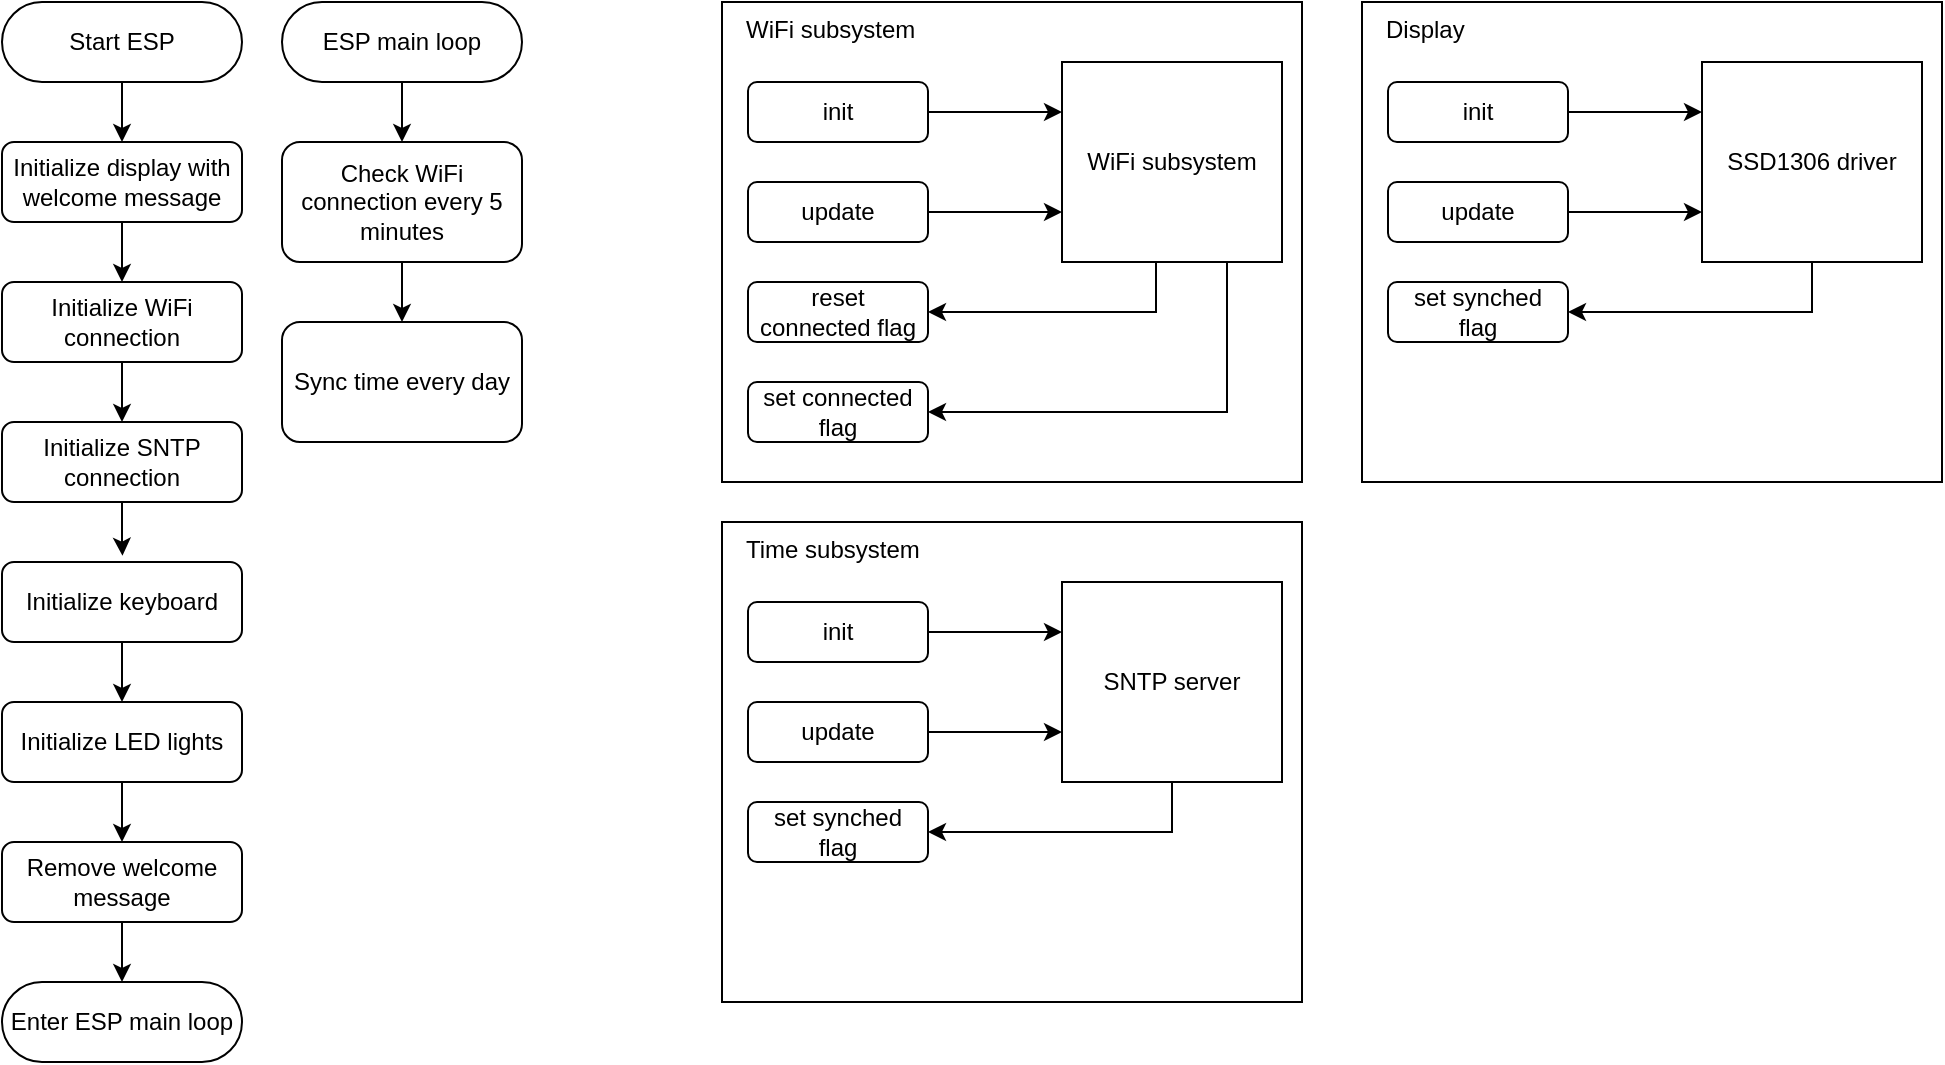 <mxfile version="24.7.8">
  <diagram id="C5RBs43oDa-KdzZeNtuy" name="Page-1">
    <mxGraphModel dx="537" dy="367" grid="1" gridSize="10" guides="1" tooltips="1" connect="1" arrows="1" fold="1" page="1" pageScale="1" pageWidth="827" pageHeight="1169" math="0" shadow="0">
      <root>
        <mxCell id="WIyWlLk6GJQsqaUBKTNV-0" />
        <mxCell id="WIyWlLk6GJQsqaUBKTNV-1" parent="WIyWlLk6GJQsqaUBKTNV-0" />
        <mxCell id="xErzYOFWVF3ollnnwEWR-6" style="edgeStyle=orthogonalEdgeStyle;rounded=0;orthogonalLoop=1;jettySize=auto;html=1;entryX=0.5;entryY=0;entryDx=0;entryDy=0;" edge="1" parent="WIyWlLk6GJQsqaUBKTNV-1" source="WIyWlLk6GJQsqaUBKTNV-3" target="xErzYOFWVF3ollnnwEWR-5">
          <mxGeometry relative="1" as="geometry" />
        </mxCell>
        <mxCell id="WIyWlLk6GJQsqaUBKTNV-3" value="Start ESP" style="rounded=1;whiteSpace=wrap;html=1;fontSize=12;glass=0;strokeWidth=1;shadow=0;arcSize=50;" parent="WIyWlLk6GJQsqaUBKTNV-1" vertex="1">
          <mxGeometry x="20" y="20" width="120" height="40" as="geometry" />
        </mxCell>
        <mxCell id="xErzYOFWVF3ollnnwEWR-3" style="edgeStyle=orthogonalEdgeStyle;rounded=0;orthogonalLoop=1;jettySize=auto;html=1;entryX=0.5;entryY=0;entryDx=0;entryDy=0;" edge="1" parent="WIyWlLk6GJQsqaUBKTNV-1" source="WIyWlLk6GJQsqaUBKTNV-7" target="xErzYOFWVF3ollnnwEWR-1">
          <mxGeometry relative="1" as="geometry" />
        </mxCell>
        <mxCell id="WIyWlLk6GJQsqaUBKTNV-7" value="Initialize WiFi connection" style="rounded=1;whiteSpace=wrap;html=1;fontSize=12;glass=0;strokeWidth=1;shadow=0;" parent="WIyWlLk6GJQsqaUBKTNV-1" vertex="1">
          <mxGeometry x="20" y="160" width="120" height="40" as="geometry" />
        </mxCell>
        <mxCell id="xErzYOFWVF3ollnnwEWR-1" value="Initialize SNTP connection" style="rounded=1;whiteSpace=wrap;html=1;fontSize=12;glass=0;strokeWidth=1;shadow=0;" vertex="1" parent="WIyWlLk6GJQsqaUBKTNV-1">
          <mxGeometry x="20" y="230" width="120" height="40" as="geometry" />
        </mxCell>
        <mxCell id="xErzYOFWVF3ollnnwEWR-9" style="edgeStyle=orthogonalEdgeStyle;rounded=0;orthogonalLoop=1;jettySize=auto;html=1;entryX=0.5;entryY=0;entryDx=0;entryDy=0;" edge="1" parent="WIyWlLk6GJQsqaUBKTNV-1" source="xErzYOFWVF3ollnnwEWR-2" target="xErzYOFWVF3ollnnwEWR-8">
          <mxGeometry relative="1" as="geometry" />
        </mxCell>
        <mxCell id="xErzYOFWVF3ollnnwEWR-2" value="Initialize keyboard" style="rounded=1;whiteSpace=wrap;html=1;fontSize=12;glass=0;strokeWidth=1;shadow=0;" vertex="1" parent="WIyWlLk6GJQsqaUBKTNV-1">
          <mxGeometry x="20" y="300" width="120" height="40" as="geometry" />
        </mxCell>
        <mxCell id="xErzYOFWVF3ollnnwEWR-4" style="edgeStyle=orthogonalEdgeStyle;rounded=0;orthogonalLoop=1;jettySize=auto;html=1;entryX=0.502;entryY=-0.079;entryDx=0;entryDy=0;entryPerimeter=0;" edge="1" parent="WIyWlLk6GJQsqaUBKTNV-1" source="xErzYOFWVF3ollnnwEWR-1" target="xErzYOFWVF3ollnnwEWR-2">
          <mxGeometry relative="1" as="geometry" />
        </mxCell>
        <mxCell id="xErzYOFWVF3ollnnwEWR-7" style="edgeStyle=orthogonalEdgeStyle;rounded=0;orthogonalLoop=1;jettySize=auto;html=1;entryX=0.5;entryY=0;entryDx=0;entryDy=0;" edge="1" parent="WIyWlLk6GJQsqaUBKTNV-1" source="xErzYOFWVF3ollnnwEWR-5" target="WIyWlLk6GJQsqaUBKTNV-7">
          <mxGeometry relative="1" as="geometry" />
        </mxCell>
        <mxCell id="xErzYOFWVF3ollnnwEWR-5" value="Initialize display with welcome message" style="rounded=1;whiteSpace=wrap;html=1;fontSize=12;glass=0;strokeWidth=1;shadow=0;" vertex="1" parent="WIyWlLk6GJQsqaUBKTNV-1">
          <mxGeometry x="20" y="90" width="120" height="40" as="geometry" />
        </mxCell>
        <mxCell id="xErzYOFWVF3ollnnwEWR-11" style="edgeStyle=orthogonalEdgeStyle;rounded=0;orthogonalLoop=1;jettySize=auto;html=1;entryX=0.5;entryY=0;entryDx=0;entryDy=0;" edge="1" parent="WIyWlLk6GJQsqaUBKTNV-1" source="xErzYOFWVF3ollnnwEWR-8" target="xErzYOFWVF3ollnnwEWR-10">
          <mxGeometry relative="1" as="geometry" />
        </mxCell>
        <mxCell id="xErzYOFWVF3ollnnwEWR-8" value="Initialize LED lights" style="rounded=1;whiteSpace=wrap;html=1;fontSize=12;glass=0;strokeWidth=1;shadow=0;" vertex="1" parent="WIyWlLk6GJQsqaUBKTNV-1">
          <mxGeometry x="20" y="370" width="120" height="40" as="geometry" />
        </mxCell>
        <mxCell id="xErzYOFWVF3ollnnwEWR-22" style="edgeStyle=orthogonalEdgeStyle;rounded=0;orthogonalLoop=1;jettySize=auto;html=1;" edge="1" parent="WIyWlLk6GJQsqaUBKTNV-1" source="xErzYOFWVF3ollnnwEWR-10" target="xErzYOFWVF3ollnnwEWR-21">
          <mxGeometry relative="1" as="geometry" />
        </mxCell>
        <mxCell id="xErzYOFWVF3ollnnwEWR-10" value="Remove welcome message" style="rounded=1;whiteSpace=wrap;html=1;fontSize=12;glass=0;strokeWidth=1;shadow=0;" vertex="1" parent="WIyWlLk6GJQsqaUBKTNV-1">
          <mxGeometry x="20" y="440" width="120" height="40" as="geometry" />
        </mxCell>
        <mxCell id="xErzYOFWVF3ollnnwEWR-15" value="WiFi subsystem" style="rounded=0;whiteSpace=wrap;html=1;verticalAlign=top;align=left;spacingLeft=10;" vertex="1" parent="WIyWlLk6GJQsqaUBKTNV-1">
          <mxGeometry x="380" y="20" width="290" height="240" as="geometry" />
        </mxCell>
        <mxCell id="xErzYOFWVF3ollnnwEWR-19" style="edgeStyle=orthogonalEdgeStyle;rounded=0;orthogonalLoop=1;jettySize=auto;html=1;entryX=0;entryY=0.25;entryDx=0;entryDy=0;" edge="1" parent="WIyWlLk6GJQsqaUBKTNV-1" source="xErzYOFWVF3ollnnwEWR-16" target="xErzYOFWVF3ollnnwEWR-48">
          <mxGeometry relative="1" as="geometry">
            <mxPoint x="577" y="70.75" as="targetPoint" />
          </mxGeometry>
        </mxCell>
        <mxCell id="xErzYOFWVF3ollnnwEWR-16" value="init" style="rounded=1;whiteSpace=wrap;html=1;fontSize=12;glass=0;strokeWidth=1;shadow=0;" vertex="1" parent="WIyWlLk6GJQsqaUBKTNV-1">
          <mxGeometry x="393" y="60" width="90" height="30" as="geometry" />
        </mxCell>
        <mxCell id="xErzYOFWVF3ollnnwEWR-34" style="edgeStyle=orthogonalEdgeStyle;rounded=0;orthogonalLoop=1;jettySize=auto;html=1;entryX=1;entryY=0.5;entryDx=0;entryDy=0;exitX=0.5;exitY=1;exitDx=0;exitDy=0;" edge="1" parent="WIyWlLk6GJQsqaUBKTNV-1" source="xErzYOFWVF3ollnnwEWR-48" target="xErzYOFWVF3ollnnwEWR-32">
          <mxGeometry relative="1" as="geometry">
            <mxPoint x="597.75" y="133" as="sourcePoint" />
            <Array as="points">
              <mxPoint x="597" y="130" />
              <mxPoint x="597" y="175" />
            </Array>
          </mxGeometry>
        </mxCell>
        <mxCell id="xErzYOFWVF3ollnnwEWR-35" style="edgeStyle=orthogonalEdgeStyle;rounded=0;orthogonalLoop=1;jettySize=auto;html=1;exitX=0.75;exitY=1;exitDx=0;exitDy=0;entryX=1;entryY=0.5;entryDx=0;entryDy=0;" edge="1" parent="WIyWlLk6GJQsqaUBKTNV-1" source="xErzYOFWVF3ollnnwEWR-48" target="xErzYOFWVF3ollnnwEWR-33">
          <mxGeometry relative="1" as="geometry">
            <mxPoint x="639.25" y="133" as="sourcePoint" />
          </mxGeometry>
        </mxCell>
        <mxCell id="xErzYOFWVF3ollnnwEWR-28" style="edgeStyle=orthogonalEdgeStyle;rounded=0;orthogonalLoop=1;jettySize=auto;html=1;entryX=0;entryY=0.75;entryDx=0;entryDy=0;" edge="1" parent="WIyWlLk6GJQsqaUBKTNV-1" source="xErzYOFWVF3ollnnwEWR-20" target="xErzYOFWVF3ollnnwEWR-48">
          <mxGeometry relative="1" as="geometry">
            <mxPoint x="577" y="91.5" as="targetPoint" />
          </mxGeometry>
        </mxCell>
        <mxCell id="xErzYOFWVF3ollnnwEWR-20" value="update" style="rounded=1;whiteSpace=wrap;html=1;fontSize=12;glass=0;strokeWidth=1;shadow=0;" vertex="1" parent="WIyWlLk6GJQsqaUBKTNV-1">
          <mxGeometry x="393" y="110" width="90" height="30" as="geometry" />
        </mxCell>
        <mxCell id="xErzYOFWVF3ollnnwEWR-21" value="Enter ESP main loop" style="rounded=1;whiteSpace=wrap;html=1;fontSize=12;glass=0;strokeWidth=1;shadow=0;arcSize=50;" vertex="1" parent="WIyWlLk6GJQsqaUBKTNV-1">
          <mxGeometry x="20" y="510" width="120" height="40" as="geometry" />
        </mxCell>
        <mxCell id="xErzYOFWVF3ollnnwEWR-26" style="edgeStyle=orthogonalEdgeStyle;rounded=0;orthogonalLoop=1;jettySize=auto;html=1;entryX=0.5;entryY=0;entryDx=0;entryDy=0;" edge="1" parent="WIyWlLk6GJQsqaUBKTNV-1" source="xErzYOFWVF3ollnnwEWR-23" target="xErzYOFWVF3ollnnwEWR-24">
          <mxGeometry relative="1" as="geometry" />
        </mxCell>
        <mxCell id="xErzYOFWVF3ollnnwEWR-23" value="ESP main loop" style="rounded=1;whiteSpace=wrap;html=1;fontSize=12;glass=0;strokeWidth=1;shadow=0;arcSize=50;" vertex="1" parent="WIyWlLk6GJQsqaUBKTNV-1">
          <mxGeometry x="160" y="20" width="120" height="40" as="geometry" />
        </mxCell>
        <mxCell id="xErzYOFWVF3ollnnwEWR-27" style="edgeStyle=orthogonalEdgeStyle;rounded=0;orthogonalLoop=1;jettySize=auto;html=1;entryX=0.5;entryY=0;entryDx=0;entryDy=0;" edge="1" parent="WIyWlLk6GJQsqaUBKTNV-1" source="xErzYOFWVF3ollnnwEWR-24" target="xErzYOFWVF3ollnnwEWR-25">
          <mxGeometry relative="1" as="geometry" />
        </mxCell>
        <mxCell id="xErzYOFWVF3ollnnwEWR-24" value="Check WiFi connection every 5 minutes" style="rounded=1;whiteSpace=wrap;html=1;fontSize=12;glass=0;strokeWidth=1;shadow=0;" vertex="1" parent="WIyWlLk6GJQsqaUBKTNV-1">
          <mxGeometry x="160" y="90" width="120" height="60" as="geometry" />
        </mxCell>
        <mxCell id="xErzYOFWVF3ollnnwEWR-25" value="Sync time every day" style="rounded=1;whiteSpace=wrap;html=1;fontSize=12;glass=0;strokeWidth=1;shadow=0;" vertex="1" parent="WIyWlLk6GJQsqaUBKTNV-1">
          <mxGeometry x="160" y="180" width="120" height="60" as="geometry" />
        </mxCell>
        <mxCell id="xErzYOFWVF3ollnnwEWR-32" value="reset connected flag" style="rounded=1;whiteSpace=wrap;html=1;fontSize=12;glass=0;strokeWidth=1;shadow=0;spacing=5;" vertex="1" parent="WIyWlLk6GJQsqaUBKTNV-1">
          <mxGeometry x="393" y="160" width="90" height="30" as="geometry" />
        </mxCell>
        <mxCell id="xErzYOFWVF3ollnnwEWR-33" value="set connected flag" style="rounded=1;whiteSpace=wrap;html=1;fontSize=12;glass=0;strokeWidth=1;shadow=0;spacing=5;" vertex="1" parent="WIyWlLk6GJQsqaUBKTNV-1">
          <mxGeometry x="393" y="210" width="90" height="30" as="geometry" />
        </mxCell>
        <mxCell id="xErzYOFWVF3ollnnwEWR-36" value="Time subsystem" style="rounded=0;whiteSpace=wrap;html=1;verticalAlign=top;align=left;spacingLeft=10;" vertex="1" parent="WIyWlLk6GJQsqaUBKTNV-1">
          <mxGeometry x="380" y="280" width="290" height="240" as="geometry" />
        </mxCell>
        <mxCell id="xErzYOFWVF3ollnnwEWR-37" style="edgeStyle=orthogonalEdgeStyle;rounded=0;orthogonalLoop=1;jettySize=auto;html=1;entryX=0;entryY=0.25;entryDx=0;entryDy=0;" edge="1" source="xErzYOFWVF3ollnnwEWR-38" target="xErzYOFWVF3ollnnwEWR-49" parent="WIyWlLk6GJQsqaUBKTNV-1">
          <mxGeometry relative="1" as="geometry">
            <mxPoint x="577" y="335" as="targetPoint" />
          </mxGeometry>
        </mxCell>
        <mxCell id="xErzYOFWVF3ollnnwEWR-38" value="init" style="rounded=1;whiteSpace=wrap;html=1;fontSize=12;glass=0;strokeWidth=1;shadow=0;" vertex="1" parent="WIyWlLk6GJQsqaUBKTNV-1">
          <mxGeometry x="393" y="320" width="90" height="30" as="geometry" />
        </mxCell>
        <mxCell id="xErzYOFWVF3ollnnwEWR-47" style="edgeStyle=orthogonalEdgeStyle;rounded=0;orthogonalLoop=1;jettySize=auto;html=1;entryX=1;entryY=0.5;entryDx=0;entryDy=0;exitX=0.5;exitY=1;exitDx=0;exitDy=0;" edge="1" parent="WIyWlLk6GJQsqaUBKTNV-1" source="xErzYOFWVF3ollnnwEWR-49" target="xErzYOFWVF3ollnnwEWR-46">
          <mxGeometry relative="1" as="geometry">
            <mxPoint x="617" y="410" as="sourcePoint" />
            <Array as="points">
              <mxPoint x="605" y="435" />
            </Array>
          </mxGeometry>
        </mxCell>
        <mxCell id="xErzYOFWVF3ollnnwEWR-42" style="edgeStyle=orthogonalEdgeStyle;rounded=0;orthogonalLoop=1;jettySize=auto;html=1;entryX=0;entryY=0.75;entryDx=0;entryDy=0;" edge="1" source="xErzYOFWVF3ollnnwEWR-43" target="xErzYOFWVF3ollnnwEWR-49" parent="WIyWlLk6GJQsqaUBKTNV-1">
          <mxGeometry relative="1" as="geometry">
            <mxPoint x="577" y="385" as="targetPoint" />
          </mxGeometry>
        </mxCell>
        <mxCell id="xErzYOFWVF3ollnnwEWR-43" value="update" style="rounded=1;whiteSpace=wrap;html=1;fontSize=12;glass=0;strokeWidth=1;shadow=0;spacing=5;" vertex="1" parent="WIyWlLk6GJQsqaUBKTNV-1">
          <mxGeometry x="393" y="370" width="90" height="30" as="geometry" />
        </mxCell>
        <mxCell id="xErzYOFWVF3ollnnwEWR-46" value="set synched flag" style="rounded=1;whiteSpace=wrap;html=1;fontSize=12;glass=0;strokeWidth=1;shadow=0;spacingTop=0;spacingLeft=0;spacingBottom=0;spacingRight=0;spacing=5;" vertex="1" parent="WIyWlLk6GJQsqaUBKTNV-1">
          <mxGeometry x="393" y="420" width="90" height="30" as="geometry" />
        </mxCell>
        <mxCell id="xErzYOFWVF3ollnnwEWR-48" value="WiFi subsystem" style="rounded=0;whiteSpace=wrap;html=1;shadow=0;glass=0;strokeColor=default;strokeWidth=1;align=center;verticalAlign=middle;spacingLeft=0;spacingRight=0;spacingTop=0;spacingBottom=0;spacing=5;fontFamily=Helvetica;fontSize=12;fontColor=default;fillColor=default;" vertex="1" parent="WIyWlLk6GJQsqaUBKTNV-1">
          <mxGeometry x="550" y="50" width="110" height="100" as="geometry" />
        </mxCell>
        <mxCell id="xErzYOFWVF3ollnnwEWR-49" value="SNTP server" style="rounded=0;whiteSpace=wrap;html=1;shadow=0;glass=0;strokeColor=default;strokeWidth=1;align=center;verticalAlign=middle;spacingLeft=0;spacingRight=0;spacingTop=0;spacingBottom=0;spacing=5;fontFamily=Helvetica;fontSize=12;fontColor=default;fillColor=default;" vertex="1" parent="WIyWlLk6GJQsqaUBKTNV-1">
          <mxGeometry x="550" y="310" width="110" height="100" as="geometry" />
        </mxCell>
        <mxCell id="xErzYOFWVF3ollnnwEWR-50" value="Display" style="rounded=0;whiteSpace=wrap;html=1;verticalAlign=top;align=left;spacingLeft=10;" vertex="1" parent="WIyWlLk6GJQsqaUBKTNV-1">
          <mxGeometry x="700" y="20" width="290" height="240" as="geometry" />
        </mxCell>
        <mxCell id="xErzYOFWVF3ollnnwEWR-51" style="edgeStyle=orthogonalEdgeStyle;rounded=0;orthogonalLoop=1;jettySize=auto;html=1;entryX=0;entryY=0.25;entryDx=0;entryDy=0;" edge="1" source="xErzYOFWVF3ollnnwEWR-52" target="xErzYOFWVF3ollnnwEWR-57" parent="WIyWlLk6GJQsqaUBKTNV-1">
          <mxGeometry relative="1" as="geometry">
            <mxPoint x="897" y="75" as="targetPoint" />
          </mxGeometry>
        </mxCell>
        <mxCell id="xErzYOFWVF3ollnnwEWR-52" value="init" style="rounded=1;whiteSpace=wrap;html=1;fontSize=12;glass=0;strokeWidth=1;shadow=0;" vertex="1" parent="WIyWlLk6GJQsqaUBKTNV-1">
          <mxGeometry x="713" y="60" width="90" height="30" as="geometry" />
        </mxCell>
        <mxCell id="xErzYOFWVF3ollnnwEWR-53" style="edgeStyle=orthogonalEdgeStyle;rounded=0;orthogonalLoop=1;jettySize=auto;html=1;entryX=1;entryY=0.5;entryDx=0;entryDy=0;exitX=0.5;exitY=1;exitDx=0;exitDy=0;" edge="1" source="xErzYOFWVF3ollnnwEWR-57" target="xErzYOFWVF3ollnnwEWR-56" parent="WIyWlLk6GJQsqaUBKTNV-1">
          <mxGeometry relative="1" as="geometry">
            <mxPoint x="937" y="150" as="sourcePoint" />
            <Array as="points">
              <mxPoint x="925" y="175" />
            </Array>
          </mxGeometry>
        </mxCell>
        <mxCell id="xErzYOFWVF3ollnnwEWR-54" style="edgeStyle=orthogonalEdgeStyle;rounded=0;orthogonalLoop=1;jettySize=auto;html=1;entryX=0;entryY=0.75;entryDx=0;entryDy=0;" edge="1" source="xErzYOFWVF3ollnnwEWR-55" target="xErzYOFWVF3ollnnwEWR-57" parent="WIyWlLk6GJQsqaUBKTNV-1">
          <mxGeometry relative="1" as="geometry">
            <mxPoint x="897" y="125" as="targetPoint" />
          </mxGeometry>
        </mxCell>
        <mxCell id="xErzYOFWVF3ollnnwEWR-55" value="update" style="rounded=1;whiteSpace=wrap;html=1;fontSize=12;glass=0;strokeWidth=1;shadow=0;spacing=5;" vertex="1" parent="WIyWlLk6GJQsqaUBKTNV-1">
          <mxGeometry x="713" y="110" width="90" height="30" as="geometry" />
        </mxCell>
        <mxCell id="xErzYOFWVF3ollnnwEWR-56" value="set synched flag" style="rounded=1;whiteSpace=wrap;html=1;fontSize=12;glass=0;strokeWidth=1;shadow=0;spacingTop=0;spacingLeft=0;spacingBottom=0;spacingRight=0;spacing=5;" vertex="1" parent="WIyWlLk6GJQsqaUBKTNV-1">
          <mxGeometry x="713" y="160" width="90" height="30" as="geometry" />
        </mxCell>
        <mxCell id="xErzYOFWVF3ollnnwEWR-57" value="SSD1306 driver" style="rounded=0;whiteSpace=wrap;html=1;shadow=0;glass=0;strokeColor=default;strokeWidth=1;align=center;verticalAlign=middle;spacingLeft=0;spacingRight=0;spacingTop=0;spacingBottom=0;spacing=5;fontFamily=Helvetica;fontSize=12;fontColor=default;fillColor=default;" vertex="1" parent="WIyWlLk6GJQsqaUBKTNV-1">
          <mxGeometry x="870" y="50" width="110" height="100" as="geometry" />
        </mxCell>
      </root>
    </mxGraphModel>
  </diagram>
</mxfile>
